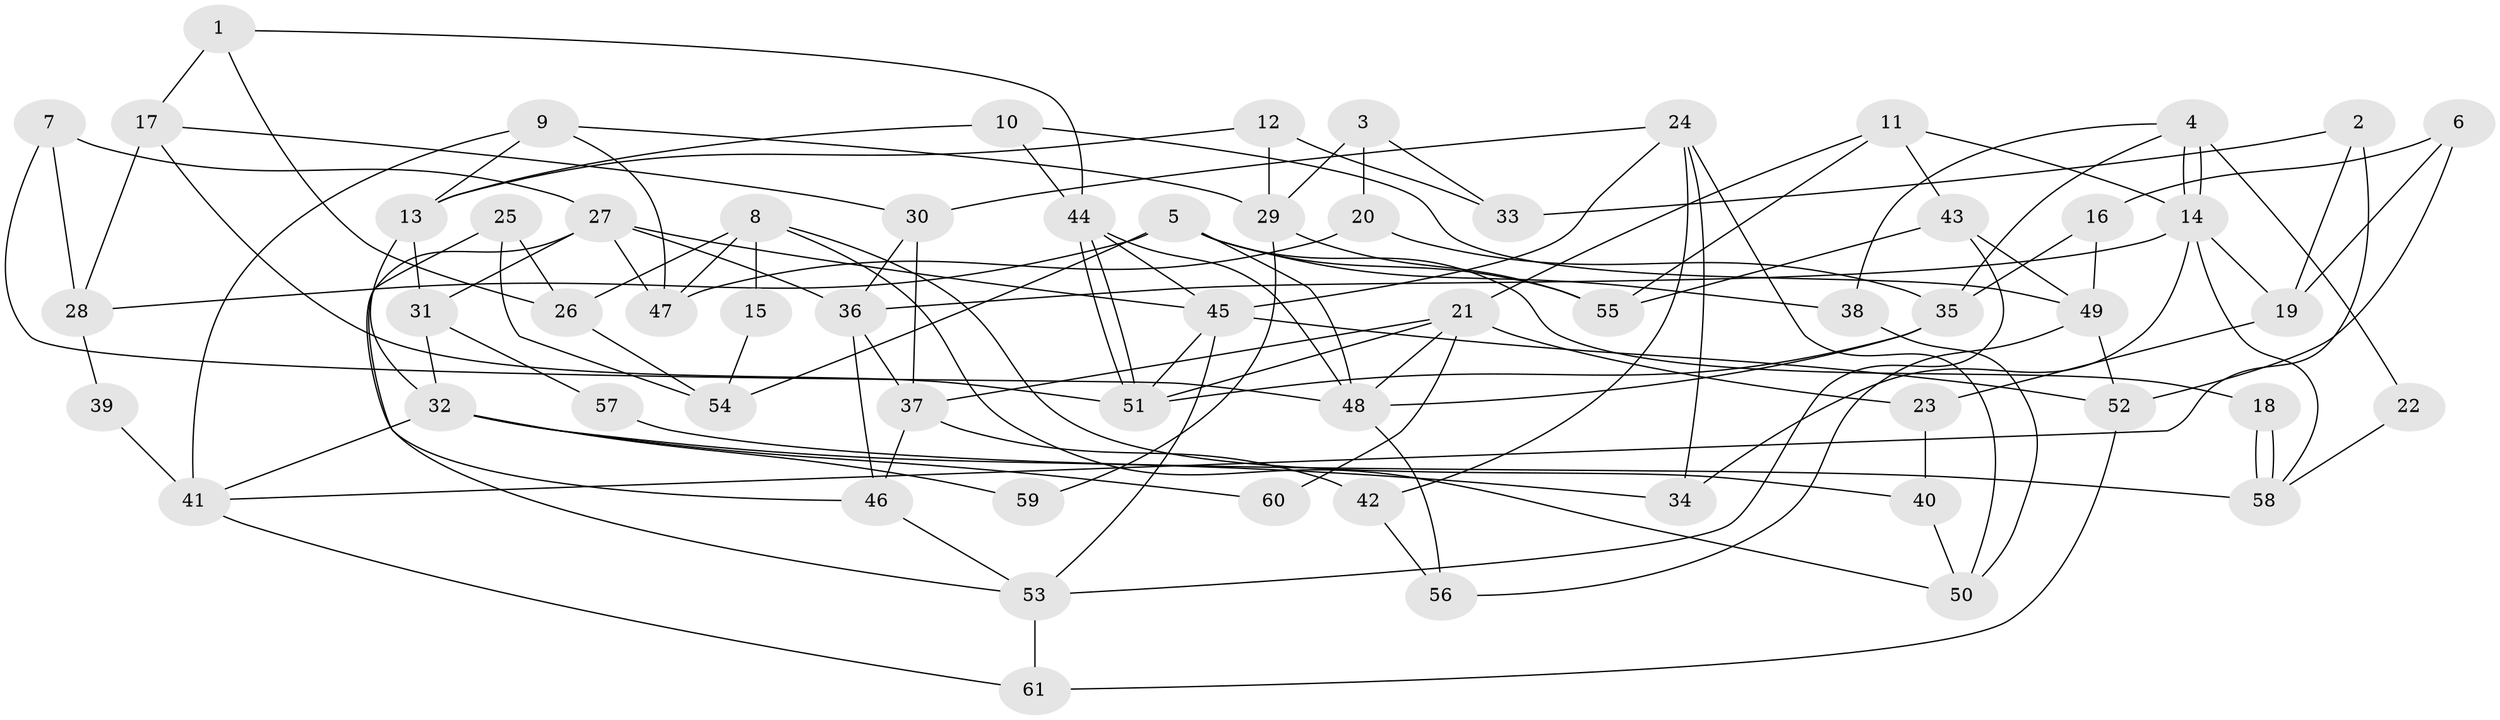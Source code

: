 // coarse degree distribution, {4: 0.23809523809523808, 3: 0.2857142857142857, 2: 0.11904761904761904, 5: 0.16666666666666666, 1: 0.023809523809523808, 6: 0.07142857142857142, 7: 0.047619047619047616, 8: 0.047619047619047616}
// Generated by graph-tools (version 1.1) at 2025/54/03/04/25 21:54:18]
// undirected, 61 vertices, 122 edges
graph export_dot {
graph [start="1"]
  node [color=gray90,style=filled];
  1;
  2;
  3;
  4;
  5;
  6;
  7;
  8;
  9;
  10;
  11;
  12;
  13;
  14;
  15;
  16;
  17;
  18;
  19;
  20;
  21;
  22;
  23;
  24;
  25;
  26;
  27;
  28;
  29;
  30;
  31;
  32;
  33;
  34;
  35;
  36;
  37;
  38;
  39;
  40;
  41;
  42;
  43;
  44;
  45;
  46;
  47;
  48;
  49;
  50;
  51;
  52;
  53;
  54;
  55;
  56;
  57;
  58;
  59;
  60;
  61;
  1 -- 44;
  1 -- 17;
  1 -- 26;
  2 -- 33;
  2 -- 19;
  2 -- 41;
  3 -- 20;
  3 -- 29;
  3 -- 33;
  4 -- 14;
  4 -- 14;
  4 -- 38;
  4 -- 22;
  4 -- 35;
  5 -- 28;
  5 -- 48;
  5 -- 18;
  5 -- 38;
  5 -- 54;
  5 -- 55;
  6 -- 16;
  6 -- 52;
  6 -- 19;
  7 -- 48;
  7 -- 27;
  7 -- 28;
  8 -- 26;
  8 -- 40;
  8 -- 15;
  8 -- 47;
  8 -- 50;
  9 -- 13;
  9 -- 47;
  9 -- 29;
  9 -- 41;
  10 -- 13;
  10 -- 44;
  10 -- 49;
  11 -- 43;
  11 -- 21;
  11 -- 14;
  11 -- 55;
  12 -- 13;
  12 -- 29;
  12 -- 33;
  13 -- 31;
  13 -- 32;
  14 -- 19;
  14 -- 34;
  14 -- 36;
  14 -- 58;
  15 -- 54;
  16 -- 49;
  16 -- 35;
  17 -- 51;
  17 -- 30;
  17 -- 28;
  18 -- 58;
  18 -- 58;
  19 -- 23;
  20 -- 35;
  20 -- 47;
  21 -- 37;
  21 -- 51;
  21 -- 23;
  21 -- 48;
  21 -- 60;
  22 -- 58;
  23 -- 40;
  24 -- 30;
  24 -- 45;
  24 -- 34;
  24 -- 42;
  24 -- 50;
  25 -- 54;
  25 -- 46;
  25 -- 26;
  26 -- 54;
  27 -- 53;
  27 -- 45;
  27 -- 31;
  27 -- 36;
  27 -- 47;
  28 -- 39;
  29 -- 55;
  29 -- 59;
  30 -- 36;
  30 -- 37;
  31 -- 32;
  31 -- 57;
  32 -- 41;
  32 -- 34;
  32 -- 59;
  32 -- 60;
  35 -- 48;
  35 -- 51;
  36 -- 37;
  36 -- 46;
  37 -- 42;
  37 -- 46;
  38 -- 50;
  39 -- 41;
  40 -- 50;
  41 -- 61;
  42 -- 56;
  43 -- 53;
  43 -- 55;
  43 -- 49;
  44 -- 51;
  44 -- 51;
  44 -- 45;
  44 -- 48;
  45 -- 53;
  45 -- 51;
  45 -- 52;
  46 -- 53;
  48 -- 56;
  49 -- 52;
  49 -- 56;
  52 -- 61;
  53 -- 61;
  57 -- 58;
}
